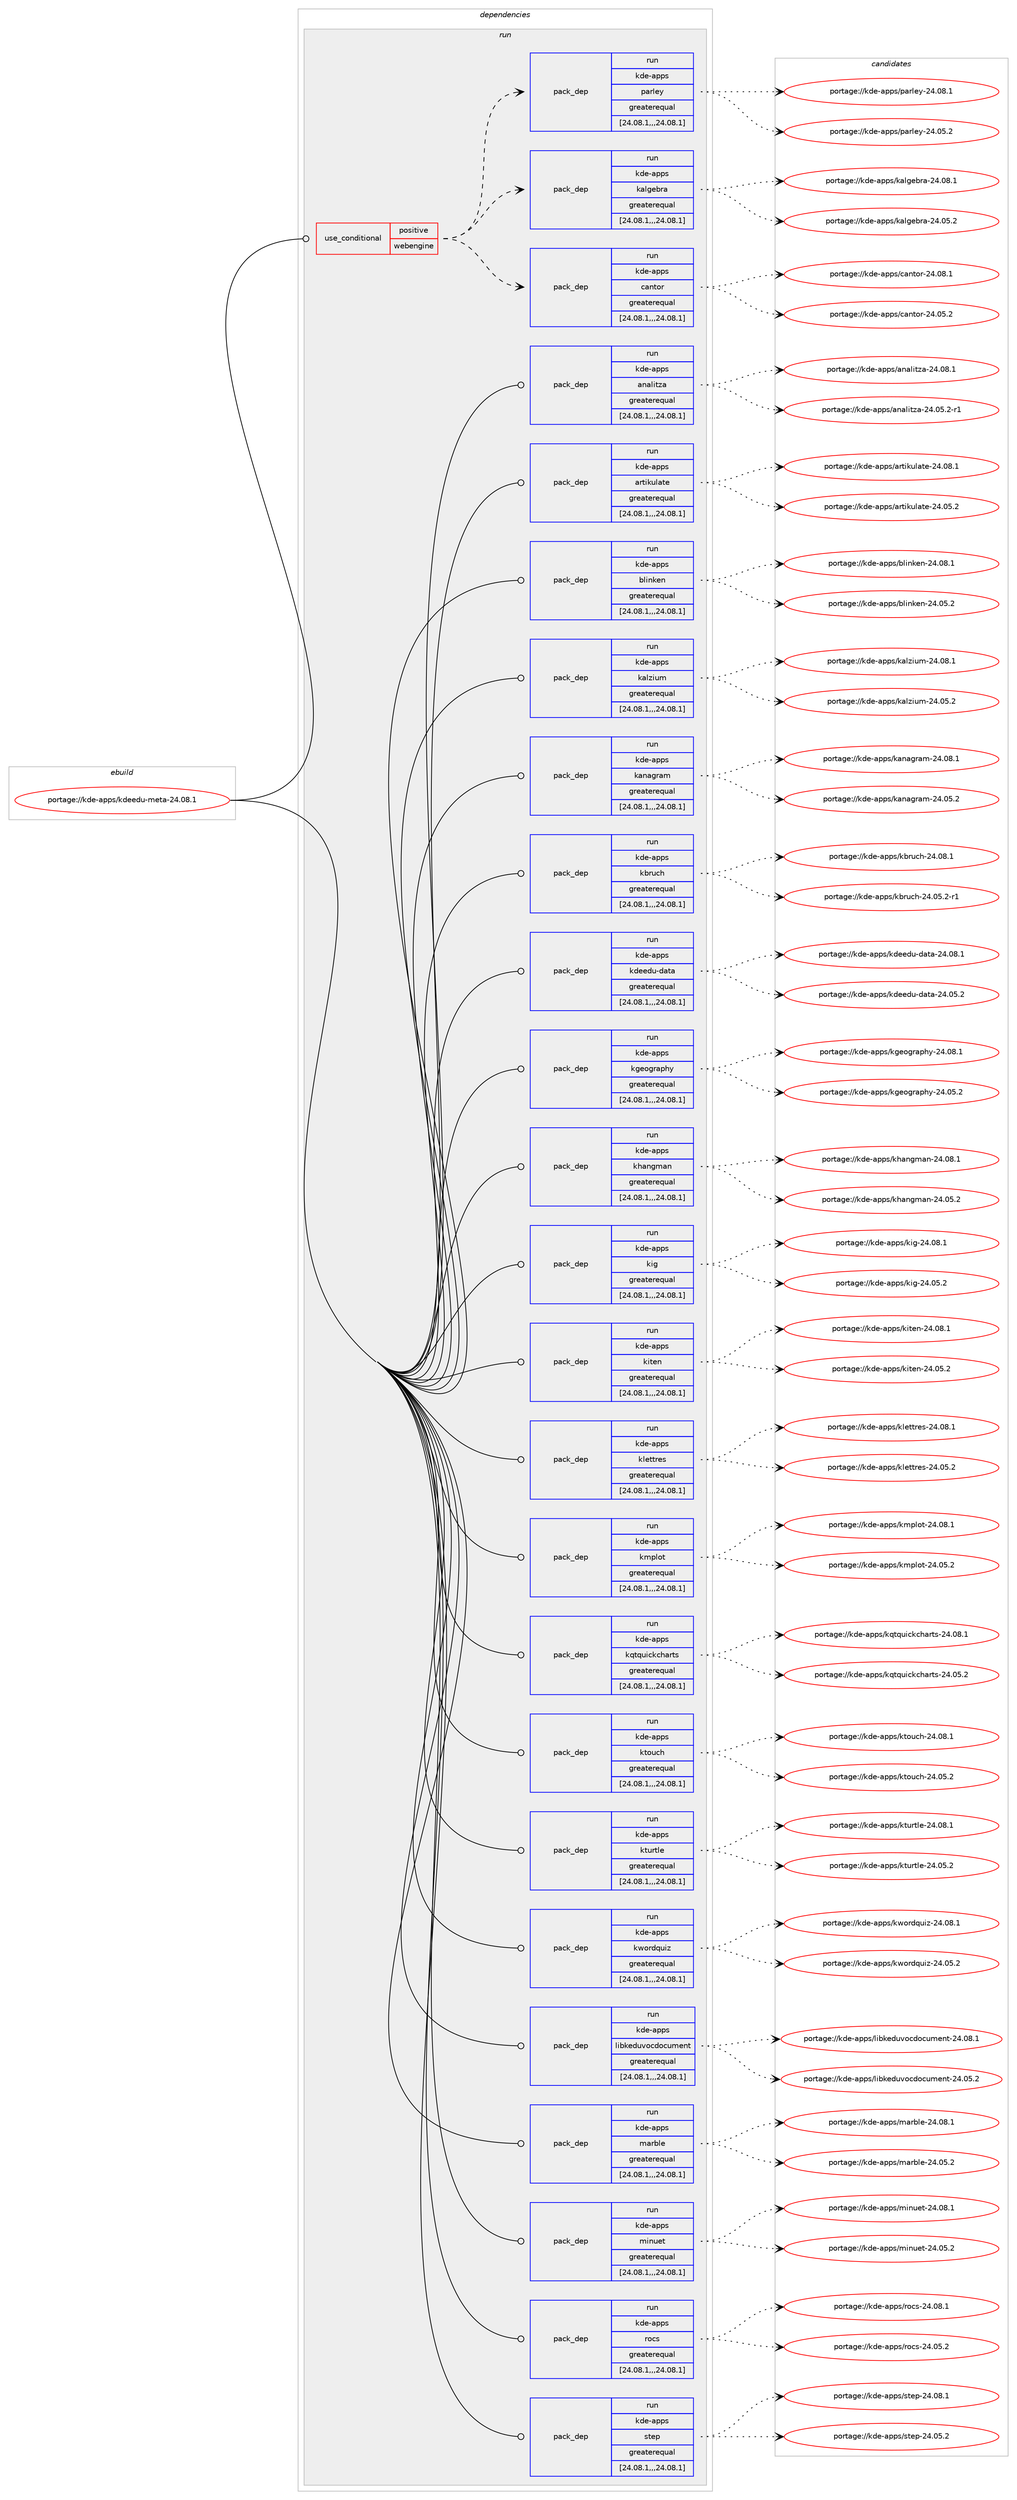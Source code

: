 digraph prolog {

# *************
# Graph options
# *************

newrank=true;
concentrate=true;
compound=true;
graph [rankdir=LR,fontname=Helvetica,fontsize=10,ranksep=1.5];#, ranksep=2.5, nodesep=0.2];
edge  [arrowhead=vee];
node  [fontname=Helvetica,fontsize=10];

# **********
# The ebuild
# **********

subgraph cluster_leftcol {
color=gray;
label=<<i>ebuild</i>>;
id [label="portage://kde-apps/kdeedu-meta-24.08.1", color=red, width=4, href="../kde-apps/kdeedu-meta-24.08.1.svg"];
}

# ****************
# The dependencies
# ****************

subgraph cluster_midcol {
color=gray;
label=<<i>dependencies</i>>;
subgraph cluster_compile {
fillcolor="#eeeeee";
style=filled;
label=<<i>compile</i>>;
}
subgraph cluster_compileandrun {
fillcolor="#eeeeee";
style=filled;
label=<<i>compile and run</i>>;
}
subgraph cluster_run {
fillcolor="#eeeeee";
style=filled;
label=<<i>run</i>>;
subgraph cond198706 {
dependency750499 [label=<<TABLE BORDER="0" CELLBORDER="1" CELLSPACING="0" CELLPADDING="4"><TR><TD ROWSPAN="3" CELLPADDING="10">use_conditional</TD></TR><TR><TD>positive</TD></TR><TR><TD>webengine</TD></TR></TABLE>>, shape=none, color=red];
subgraph pack546432 {
dependency750500 [label=<<TABLE BORDER="0" CELLBORDER="1" CELLSPACING="0" CELLPADDING="4" WIDTH="220"><TR><TD ROWSPAN="6" CELLPADDING="30">pack_dep</TD></TR><TR><TD WIDTH="110">run</TD></TR><TR><TD>kde-apps</TD></TR><TR><TD>cantor</TD></TR><TR><TD>greaterequal</TD></TR><TR><TD>[24.08.1,,,24.08.1]</TD></TR></TABLE>>, shape=none, color=blue];
}
dependency750499:e -> dependency750500:w [weight=20,style="dashed",arrowhead="vee"];
subgraph pack546433 {
dependency750501 [label=<<TABLE BORDER="0" CELLBORDER="1" CELLSPACING="0" CELLPADDING="4" WIDTH="220"><TR><TD ROWSPAN="6" CELLPADDING="30">pack_dep</TD></TR><TR><TD WIDTH="110">run</TD></TR><TR><TD>kde-apps</TD></TR><TR><TD>kalgebra</TD></TR><TR><TD>greaterequal</TD></TR><TR><TD>[24.08.1,,,24.08.1]</TD></TR></TABLE>>, shape=none, color=blue];
}
dependency750499:e -> dependency750501:w [weight=20,style="dashed",arrowhead="vee"];
subgraph pack546434 {
dependency750502 [label=<<TABLE BORDER="0" CELLBORDER="1" CELLSPACING="0" CELLPADDING="4" WIDTH="220"><TR><TD ROWSPAN="6" CELLPADDING="30">pack_dep</TD></TR><TR><TD WIDTH="110">run</TD></TR><TR><TD>kde-apps</TD></TR><TR><TD>parley</TD></TR><TR><TD>greaterequal</TD></TR><TR><TD>[24.08.1,,,24.08.1]</TD></TR></TABLE>>, shape=none, color=blue];
}
dependency750499:e -> dependency750502:w [weight=20,style="dashed",arrowhead="vee"];
}
id:e -> dependency750499:w [weight=20,style="solid",arrowhead="odot"];
subgraph pack546435 {
dependency750503 [label=<<TABLE BORDER="0" CELLBORDER="1" CELLSPACING="0" CELLPADDING="4" WIDTH="220"><TR><TD ROWSPAN="6" CELLPADDING="30">pack_dep</TD></TR><TR><TD WIDTH="110">run</TD></TR><TR><TD>kde-apps</TD></TR><TR><TD>analitza</TD></TR><TR><TD>greaterequal</TD></TR><TR><TD>[24.08.1,,,24.08.1]</TD></TR></TABLE>>, shape=none, color=blue];
}
id:e -> dependency750503:w [weight=20,style="solid",arrowhead="odot"];
subgraph pack546436 {
dependency750504 [label=<<TABLE BORDER="0" CELLBORDER="1" CELLSPACING="0" CELLPADDING="4" WIDTH="220"><TR><TD ROWSPAN="6" CELLPADDING="30">pack_dep</TD></TR><TR><TD WIDTH="110">run</TD></TR><TR><TD>kde-apps</TD></TR><TR><TD>artikulate</TD></TR><TR><TD>greaterequal</TD></TR><TR><TD>[24.08.1,,,24.08.1]</TD></TR></TABLE>>, shape=none, color=blue];
}
id:e -> dependency750504:w [weight=20,style="solid",arrowhead="odot"];
subgraph pack546437 {
dependency750505 [label=<<TABLE BORDER="0" CELLBORDER="1" CELLSPACING="0" CELLPADDING="4" WIDTH="220"><TR><TD ROWSPAN="6" CELLPADDING="30">pack_dep</TD></TR><TR><TD WIDTH="110">run</TD></TR><TR><TD>kde-apps</TD></TR><TR><TD>blinken</TD></TR><TR><TD>greaterequal</TD></TR><TR><TD>[24.08.1,,,24.08.1]</TD></TR></TABLE>>, shape=none, color=blue];
}
id:e -> dependency750505:w [weight=20,style="solid",arrowhead="odot"];
subgraph pack546438 {
dependency750506 [label=<<TABLE BORDER="0" CELLBORDER="1" CELLSPACING="0" CELLPADDING="4" WIDTH="220"><TR><TD ROWSPAN="6" CELLPADDING="30">pack_dep</TD></TR><TR><TD WIDTH="110">run</TD></TR><TR><TD>kde-apps</TD></TR><TR><TD>kalzium</TD></TR><TR><TD>greaterequal</TD></TR><TR><TD>[24.08.1,,,24.08.1]</TD></TR></TABLE>>, shape=none, color=blue];
}
id:e -> dependency750506:w [weight=20,style="solid",arrowhead="odot"];
subgraph pack546439 {
dependency750507 [label=<<TABLE BORDER="0" CELLBORDER="1" CELLSPACING="0" CELLPADDING="4" WIDTH="220"><TR><TD ROWSPAN="6" CELLPADDING="30">pack_dep</TD></TR><TR><TD WIDTH="110">run</TD></TR><TR><TD>kde-apps</TD></TR><TR><TD>kanagram</TD></TR><TR><TD>greaterequal</TD></TR><TR><TD>[24.08.1,,,24.08.1]</TD></TR></TABLE>>, shape=none, color=blue];
}
id:e -> dependency750507:w [weight=20,style="solid",arrowhead="odot"];
subgraph pack546440 {
dependency750508 [label=<<TABLE BORDER="0" CELLBORDER="1" CELLSPACING="0" CELLPADDING="4" WIDTH="220"><TR><TD ROWSPAN="6" CELLPADDING="30">pack_dep</TD></TR><TR><TD WIDTH="110">run</TD></TR><TR><TD>kde-apps</TD></TR><TR><TD>kbruch</TD></TR><TR><TD>greaterequal</TD></TR><TR><TD>[24.08.1,,,24.08.1]</TD></TR></TABLE>>, shape=none, color=blue];
}
id:e -> dependency750508:w [weight=20,style="solid",arrowhead="odot"];
subgraph pack546441 {
dependency750509 [label=<<TABLE BORDER="0" CELLBORDER="1" CELLSPACING="0" CELLPADDING="4" WIDTH="220"><TR><TD ROWSPAN="6" CELLPADDING="30">pack_dep</TD></TR><TR><TD WIDTH="110">run</TD></TR><TR><TD>kde-apps</TD></TR><TR><TD>kdeedu-data</TD></TR><TR><TD>greaterequal</TD></TR><TR><TD>[24.08.1,,,24.08.1]</TD></TR></TABLE>>, shape=none, color=blue];
}
id:e -> dependency750509:w [weight=20,style="solid",arrowhead="odot"];
subgraph pack546442 {
dependency750510 [label=<<TABLE BORDER="0" CELLBORDER="1" CELLSPACING="0" CELLPADDING="4" WIDTH="220"><TR><TD ROWSPAN="6" CELLPADDING="30">pack_dep</TD></TR><TR><TD WIDTH="110">run</TD></TR><TR><TD>kde-apps</TD></TR><TR><TD>kgeography</TD></TR><TR><TD>greaterequal</TD></TR><TR><TD>[24.08.1,,,24.08.1]</TD></TR></TABLE>>, shape=none, color=blue];
}
id:e -> dependency750510:w [weight=20,style="solid",arrowhead="odot"];
subgraph pack546443 {
dependency750511 [label=<<TABLE BORDER="0" CELLBORDER="1" CELLSPACING="0" CELLPADDING="4" WIDTH="220"><TR><TD ROWSPAN="6" CELLPADDING="30">pack_dep</TD></TR><TR><TD WIDTH="110">run</TD></TR><TR><TD>kde-apps</TD></TR><TR><TD>khangman</TD></TR><TR><TD>greaterequal</TD></TR><TR><TD>[24.08.1,,,24.08.1]</TD></TR></TABLE>>, shape=none, color=blue];
}
id:e -> dependency750511:w [weight=20,style="solid",arrowhead="odot"];
subgraph pack546444 {
dependency750512 [label=<<TABLE BORDER="0" CELLBORDER="1" CELLSPACING="0" CELLPADDING="4" WIDTH="220"><TR><TD ROWSPAN="6" CELLPADDING="30">pack_dep</TD></TR><TR><TD WIDTH="110">run</TD></TR><TR><TD>kde-apps</TD></TR><TR><TD>kig</TD></TR><TR><TD>greaterequal</TD></TR><TR><TD>[24.08.1,,,24.08.1]</TD></TR></TABLE>>, shape=none, color=blue];
}
id:e -> dependency750512:w [weight=20,style="solid",arrowhead="odot"];
subgraph pack546445 {
dependency750513 [label=<<TABLE BORDER="0" CELLBORDER="1" CELLSPACING="0" CELLPADDING="4" WIDTH="220"><TR><TD ROWSPAN="6" CELLPADDING="30">pack_dep</TD></TR><TR><TD WIDTH="110">run</TD></TR><TR><TD>kde-apps</TD></TR><TR><TD>kiten</TD></TR><TR><TD>greaterequal</TD></TR><TR><TD>[24.08.1,,,24.08.1]</TD></TR></TABLE>>, shape=none, color=blue];
}
id:e -> dependency750513:w [weight=20,style="solid",arrowhead="odot"];
subgraph pack546446 {
dependency750514 [label=<<TABLE BORDER="0" CELLBORDER="1" CELLSPACING="0" CELLPADDING="4" WIDTH="220"><TR><TD ROWSPAN="6" CELLPADDING="30">pack_dep</TD></TR><TR><TD WIDTH="110">run</TD></TR><TR><TD>kde-apps</TD></TR><TR><TD>klettres</TD></TR><TR><TD>greaterequal</TD></TR><TR><TD>[24.08.1,,,24.08.1]</TD></TR></TABLE>>, shape=none, color=blue];
}
id:e -> dependency750514:w [weight=20,style="solid",arrowhead="odot"];
subgraph pack546447 {
dependency750515 [label=<<TABLE BORDER="0" CELLBORDER="1" CELLSPACING="0" CELLPADDING="4" WIDTH="220"><TR><TD ROWSPAN="6" CELLPADDING="30">pack_dep</TD></TR><TR><TD WIDTH="110">run</TD></TR><TR><TD>kde-apps</TD></TR><TR><TD>kmplot</TD></TR><TR><TD>greaterequal</TD></TR><TR><TD>[24.08.1,,,24.08.1]</TD></TR></TABLE>>, shape=none, color=blue];
}
id:e -> dependency750515:w [weight=20,style="solid",arrowhead="odot"];
subgraph pack546448 {
dependency750516 [label=<<TABLE BORDER="0" CELLBORDER="1" CELLSPACING="0" CELLPADDING="4" WIDTH="220"><TR><TD ROWSPAN="6" CELLPADDING="30">pack_dep</TD></TR><TR><TD WIDTH="110">run</TD></TR><TR><TD>kde-apps</TD></TR><TR><TD>kqtquickcharts</TD></TR><TR><TD>greaterequal</TD></TR><TR><TD>[24.08.1,,,24.08.1]</TD></TR></TABLE>>, shape=none, color=blue];
}
id:e -> dependency750516:w [weight=20,style="solid",arrowhead="odot"];
subgraph pack546449 {
dependency750517 [label=<<TABLE BORDER="0" CELLBORDER="1" CELLSPACING="0" CELLPADDING="4" WIDTH="220"><TR><TD ROWSPAN="6" CELLPADDING="30">pack_dep</TD></TR><TR><TD WIDTH="110">run</TD></TR><TR><TD>kde-apps</TD></TR><TR><TD>ktouch</TD></TR><TR><TD>greaterequal</TD></TR><TR><TD>[24.08.1,,,24.08.1]</TD></TR></TABLE>>, shape=none, color=blue];
}
id:e -> dependency750517:w [weight=20,style="solid",arrowhead="odot"];
subgraph pack546450 {
dependency750518 [label=<<TABLE BORDER="0" CELLBORDER="1" CELLSPACING="0" CELLPADDING="4" WIDTH="220"><TR><TD ROWSPAN="6" CELLPADDING="30">pack_dep</TD></TR><TR><TD WIDTH="110">run</TD></TR><TR><TD>kde-apps</TD></TR><TR><TD>kturtle</TD></TR><TR><TD>greaterequal</TD></TR><TR><TD>[24.08.1,,,24.08.1]</TD></TR></TABLE>>, shape=none, color=blue];
}
id:e -> dependency750518:w [weight=20,style="solid",arrowhead="odot"];
subgraph pack546451 {
dependency750519 [label=<<TABLE BORDER="0" CELLBORDER="1" CELLSPACING="0" CELLPADDING="4" WIDTH="220"><TR><TD ROWSPAN="6" CELLPADDING="30">pack_dep</TD></TR><TR><TD WIDTH="110">run</TD></TR><TR><TD>kde-apps</TD></TR><TR><TD>kwordquiz</TD></TR><TR><TD>greaterequal</TD></TR><TR><TD>[24.08.1,,,24.08.1]</TD></TR></TABLE>>, shape=none, color=blue];
}
id:e -> dependency750519:w [weight=20,style="solid",arrowhead="odot"];
subgraph pack546452 {
dependency750520 [label=<<TABLE BORDER="0" CELLBORDER="1" CELLSPACING="0" CELLPADDING="4" WIDTH="220"><TR><TD ROWSPAN="6" CELLPADDING="30">pack_dep</TD></TR><TR><TD WIDTH="110">run</TD></TR><TR><TD>kde-apps</TD></TR><TR><TD>libkeduvocdocument</TD></TR><TR><TD>greaterequal</TD></TR><TR><TD>[24.08.1,,,24.08.1]</TD></TR></TABLE>>, shape=none, color=blue];
}
id:e -> dependency750520:w [weight=20,style="solid",arrowhead="odot"];
subgraph pack546453 {
dependency750521 [label=<<TABLE BORDER="0" CELLBORDER="1" CELLSPACING="0" CELLPADDING="4" WIDTH="220"><TR><TD ROWSPAN="6" CELLPADDING="30">pack_dep</TD></TR><TR><TD WIDTH="110">run</TD></TR><TR><TD>kde-apps</TD></TR><TR><TD>marble</TD></TR><TR><TD>greaterequal</TD></TR><TR><TD>[24.08.1,,,24.08.1]</TD></TR></TABLE>>, shape=none, color=blue];
}
id:e -> dependency750521:w [weight=20,style="solid",arrowhead="odot"];
subgraph pack546454 {
dependency750522 [label=<<TABLE BORDER="0" CELLBORDER="1" CELLSPACING="0" CELLPADDING="4" WIDTH="220"><TR><TD ROWSPAN="6" CELLPADDING="30">pack_dep</TD></TR><TR><TD WIDTH="110">run</TD></TR><TR><TD>kde-apps</TD></TR><TR><TD>minuet</TD></TR><TR><TD>greaterequal</TD></TR><TR><TD>[24.08.1,,,24.08.1]</TD></TR></TABLE>>, shape=none, color=blue];
}
id:e -> dependency750522:w [weight=20,style="solid",arrowhead="odot"];
subgraph pack546455 {
dependency750523 [label=<<TABLE BORDER="0" CELLBORDER="1" CELLSPACING="0" CELLPADDING="4" WIDTH="220"><TR><TD ROWSPAN="6" CELLPADDING="30">pack_dep</TD></TR><TR><TD WIDTH="110">run</TD></TR><TR><TD>kde-apps</TD></TR><TR><TD>rocs</TD></TR><TR><TD>greaterequal</TD></TR><TR><TD>[24.08.1,,,24.08.1]</TD></TR></TABLE>>, shape=none, color=blue];
}
id:e -> dependency750523:w [weight=20,style="solid",arrowhead="odot"];
subgraph pack546456 {
dependency750524 [label=<<TABLE BORDER="0" CELLBORDER="1" CELLSPACING="0" CELLPADDING="4" WIDTH="220"><TR><TD ROWSPAN="6" CELLPADDING="30">pack_dep</TD></TR><TR><TD WIDTH="110">run</TD></TR><TR><TD>kde-apps</TD></TR><TR><TD>step</TD></TR><TR><TD>greaterequal</TD></TR><TR><TD>[24.08.1,,,24.08.1]</TD></TR></TABLE>>, shape=none, color=blue];
}
id:e -> dependency750524:w [weight=20,style="solid",arrowhead="odot"];
}
}

# **************
# The candidates
# **************

subgraph cluster_choices {
rank=same;
color=gray;
label=<<i>candidates</i>>;

subgraph choice546432 {
color=black;
nodesep=1;
choice10710010145971121121154799971101161111144550524648564649 [label="portage://kde-apps/cantor-24.08.1", color=red, width=4,href="../kde-apps/cantor-24.08.1.svg"];
choice10710010145971121121154799971101161111144550524648534650 [label="portage://kde-apps/cantor-24.05.2", color=red, width=4,href="../kde-apps/cantor-24.05.2.svg"];
dependency750500:e -> choice10710010145971121121154799971101161111144550524648564649:w [style=dotted,weight="100"];
dependency750500:e -> choice10710010145971121121154799971101161111144550524648534650:w [style=dotted,weight="100"];
}
subgraph choice546433 {
color=black;
nodesep=1;
choice1071001014597112112115471079710810310198114974550524648564649 [label="portage://kde-apps/kalgebra-24.08.1", color=red, width=4,href="../kde-apps/kalgebra-24.08.1.svg"];
choice1071001014597112112115471079710810310198114974550524648534650 [label="portage://kde-apps/kalgebra-24.05.2", color=red, width=4,href="../kde-apps/kalgebra-24.05.2.svg"];
dependency750501:e -> choice1071001014597112112115471079710810310198114974550524648564649:w [style=dotted,weight="100"];
dependency750501:e -> choice1071001014597112112115471079710810310198114974550524648534650:w [style=dotted,weight="100"];
}
subgraph choice546434 {
color=black;
nodesep=1;
choice107100101459711211211547112971141081011214550524648564649 [label="portage://kde-apps/parley-24.08.1", color=red, width=4,href="../kde-apps/parley-24.08.1.svg"];
choice107100101459711211211547112971141081011214550524648534650 [label="portage://kde-apps/parley-24.05.2", color=red, width=4,href="../kde-apps/parley-24.05.2.svg"];
dependency750502:e -> choice107100101459711211211547112971141081011214550524648564649:w [style=dotted,weight="100"];
dependency750502:e -> choice107100101459711211211547112971141081011214550524648534650:w [style=dotted,weight="100"];
}
subgraph choice546435 {
color=black;
nodesep=1;
choice1071001014597112112115479711097108105116122974550524648564649 [label="portage://kde-apps/analitza-24.08.1", color=red, width=4,href="../kde-apps/analitza-24.08.1.svg"];
choice10710010145971121121154797110971081051161229745505246485346504511449 [label="portage://kde-apps/analitza-24.05.2-r1", color=red, width=4,href="../kde-apps/analitza-24.05.2-r1.svg"];
dependency750503:e -> choice1071001014597112112115479711097108105116122974550524648564649:w [style=dotted,weight="100"];
dependency750503:e -> choice10710010145971121121154797110971081051161229745505246485346504511449:w [style=dotted,weight="100"];
}
subgraph choice546436 {
color=black;
nodesep=1;
choice10710010145971121121154797114116105107117108971161014550524648564649 [label="portage://kde-apps/artikulate-24.08.1", color=red, width=4,href="../kde-apps/artikulate-24.08.1.svg"];
choice10710010145971121121154797114116105107117108971161014550524648534650 [label="portage://kde-apps/artikulate-24.05.2", color=red, width=4,href="../kde-apps/artikulate-24.05.2.svg"];
dependency750504:e -> choice10710010145971121121154797114116105107117108971161014550524648564649:w [style=dotted,weight="100"];
dependency750504:e -> choice10710010145971121121154797114116105107117108971161014550524648534650:w [style=dotted,weight="100"];
}
subgraph choice546437 {
color=black;
nodesep=1;
choice107100101459711211211547981081051101071011104550524648564649 [label="portage://kde-apps/blinken-24.08.1", color=red, width=4,href="../kde-apps/blinken-24.08.1.svg"];
choice107100101459711211211547981081051101071011104550524648534650 [label="portage://kde-apps/blinken-24.05.2", color=red, width=4,href="../kde-apps/blinken-24.05.2.svg"];
dependency750505:e -> choice107100101459711211211547981081051101071011104550524648564649:w [style=dotted,weight="100"];
dependency750505:e -> choice107100101459711211211547981081051101071011104550524648534650:w [style=dotted,weight="100"];
}
subgraph choice546438 {
color=black;
nodesep=1;
choice107100101459711211211547107971081221051171094550524648564649 [label="portage://kde-apps/kalzium-24.08.1", color=red, width=4,href="../kde-apps/kalzium-24.08.1.svg"];
choice107100101459711211211547107971081221051171094550524648534650 [label="portage://kde-apps/kalzium-24.05.2", color=red, width=4,href="../kde-apps/kalzium-24.05.2.svg"];
dependency750506:e -> choice107100101459711211211547107971081221051171094550524648564649:w [style=dotted,weight="100"];
dependency750506:e -> choice107100101459711211211547107971081221051171094550524648534650:w [style=dotted,weight="100"];
}
subgraph choice546439 {
color=black;
nodesep=1;
choice1071001014597112112115471079711097103114971094550524648564649 [label="portage://kde-apps/kanagram-24.08.1", color=red, width=4,href="../kde-apps/kanagram-24.08.1.svg"];
choice1071001014597112112115471079711097103114971094550524648534650 [label="portage://kde-apps/kanagram-24.05.2", color=red, width=4,href="../kde-apps/kanagram-24.05.2.svg"];
dependency750507:e -> choice1071001014597112112115471079711097103114971094550524648564649:w [style=dotted,weight="100"];
dependency750507:e -> choice1071001014597112112115471079711097103114971094550524648534650:w [style=dotted,weight="100"];
}
subgraph choice546440 {
color=black;
nodesep=1;
choice10710010145971121121154710798114117991044550524648564649 [label="portage://kde-apps/kbruch-24.08.1", color=red, width=4,href="../kde-apps/kbruch-24.08.1.svg"];
choice107100101459711211211547107981141179910445505246485346504511449 [label="portage://kde-apps/kbruch-24.05.2-r1", color=red, width=4,href="../kde-apps/kbruch-24.05.2-r1.svg"];
dependency750508:e -> choice10710010145971121121154710798114117991044550524648564649:w [style=dotted,weight="100"];
dependency750508:e -> choice107100101459711211211547107981141179910445505246485346504511449:w [style=dotted,weight="100"];
}
subgraph choice546441 {
color=black;
nodesep=1;
choice1071001014597112112115471071001011011001174510097116974550524648564649 [label="portage://kde-apps/kdeedu-data-24.08.1", color=red, width=4,href="../kde-apps/kdeedu-data-24.08.1.svg"];
choice1071001014597112112115471071001011011001174510097116974550524648534650 [label="portage://kde-apps/kdeedu-data-24.05.2", color=red, width=4,href="../kde-apps/kdeedu-data-24.05.2.svg"];
dependency750509:e -> choice1071001014597112112115471071001011011001174510097116974550524648564649:w [style=dotted,weight="100"];
dependency750509:e -> choice1071001014597112112115471071001011011001174510097116974550524648534650:w [style=dotted,weight="100"];
}
subgraph choice546442 {
color=black;
nodesep=1;
choice107100101459711211211547107103101111103114971121041214550524648564649 [label="portage://kde-apps/kgeography-24.08.1", color=red, width=4,href="../kde-apps/kgeography-24.08.1.svg"];
choice107100101459711211211547107103101111103114971121041214550524648534650 [label="portage://kde-apps/kgeography-24.05.2", color=red, width=4,href="../kde-apps/kgeography-24.05.2.svg"];
dependency750510:e -> choice107100101459711211211547107103101111103114971121041214550524648564649:w [style=dotted,weight="100"];
dependency750510:e -> choice107100101459711211211547107103101111103114971121041214550524648534650:w [style=dotted,weight="100"];
}
subgraph choice546443 {
color=black;
nodesep=1;
choice10710010145971121121154710710497110103109971104550524648564649 [label="portage://kde-apps/khangman-24.08.1", color=red, width=4,href="../kde-apps/khangman-24.08.1.svg"];
choice10710010145971121121154710710497110103109971104550524648534650 [label="portage://kde-apps/khangman-24.05.2", color=red, width=4,href="../kde-apps/khangman-24.05.2.svg"];
dependency750511:e -> choice10710010145971121121154710710497110103109971104550524648564649:w [style=dotted,weight="100"];
dependency750511:e -> choice10710010145971121121154710710497110103109971104550524648534650:w [style=dotted,weight="100"];
}
subgraph choice546444 {
color=black;
nodesep=1;
choice1071001014597112112115471071051034550524648564649 [label="portage://kde-apps/kig-24.08.1", color=red, width=4,href="../kde-apps/kig-24.08.1.svg"];
choice1071001014597112112115471071051034550524648534650 [label="portage://kde-apps/kig-24.05.2", color=red, width=4,href="../kde-apps/kig-24.05.2.svg"];
dependency750512:e -> choice1071001014597112112115471071051034550524648564649:w [style=dotted,weight="100"];
dependency750512:e -> choice1071001014597112112115471071051034550524648534650:w [style=dotted,weight="100"];
}
subgraph choice546445 {
color=black;
nodesep=1;
choice1071001014597112112115471071051161011104550524648564649 [label="portage://kde-apps/kiten-24.08.1", color=red, width=4,href="../kde-apps/kiten-24.08.1.svg"];
choice1071001014597112112115471071051161011104550524648534650 [label="portage://kde-apps/kiten-24.05.2", color=red, width=4,href="../kde-apps/kiten-24.05.2.svg"];
dependency750513:e -> choice1071001014597112112115471071051161011104550524648564649:w [style=dotted,weight="100"];
dependency750513:e -> choice1071001014597112112115471071051161011104550524648534650:w [style=dotted,weight="100"];
}
subgraph choice546446 {
color=black;
nodesep=1;
choice1071001014597112112115471071081011161161141011154550524648564649 [label="portage://kde-apps/klettres-24.08.1", color=red, width=4,href="../kde-apps/klettres-24.08.1.svg"];
choice1071001014597112112115471071081011161161141011154550524648534650 [label="portage://kde-apps/klettres-24.05.2", color=red, width=4,href="../kde-apps/klettres-24.05.2.svg"];
dependency750514:e -> choice1071001014597112112115471071081011161161141011154550524648564649:w [style=dotted,weight="100"];
dependency750514:e -> choice1071001014597112112115471071081011161161141011154550524648534650:w [style=dotted,weight="100"];
}
subgraph choice546447 {
color=black;
nodesep=1;
choice1071001014597112112115471071091121081111164550524648564649 [label="portage://kde-apps/kmplot-24.08.1", color=red, width=4,href="../kde-apps/kmplot-24.08.1.svg"];
choice1071001014597112112115471071091121081111164550524648534650 [label="portage://kde-apps/kmplot-24.05.2", color=red, width=4,href="../kde-apps/kmplot-24.05.2.svg"];
dependency750515:e -> choice1071001014597112112115471071091121081111164550524648564649:w [style=dotted,weight="100"];
dependency750515:e -> choice1071001014597112112115471071091121081111164550524648534650:w [style=dotted,weight="100"];
}
subgraph choice546448 {
color=black;
nodesep=1;
choice1071001014597112112115471071131161131171059910799104971141161154550524648564649 [label="portage://kde-apps/kqtquickcharts-24.08.1", color=red, width=4,href="../kde-apps/kqtquickcharts-24.08.1.svg"];
choice1071001014597112112115471071131161131171059910799104971141161154550524648534650 [label="portage://kde-apps/kqtquickcharts-24.05.2", color=red, width=4,href="../kde-apps/kqtquickcharts-24.05.2.svg"];
dependency750516:e -> choice1071001014597112112115471071131161131171059910799104971141161154550524648564649:w [style=dotted,weight="100"];
dependency750516:e -> choice1071001014597112112115471071131161131171059910799104971141161154550524648534650:w [style=dotted,weight="100"];
}
subgraph choice546449 {
color=black;
nodesep=1;
choice107100101459711211211547107116111117991044550524648564649 [label="portage://kde-apps/ktouch-24.08.1", color=red, width=4,href="../kde-apps/ktouch-24.08.1.svg"];
choice107100101459711211211547107116111117991044550524648534650 [label="portage://kde-apps/ktouch-24.05.2", color=red, width=4,href="../kde-apps/ktouch-24.05.2.svg"];
dependency750517:e -> choice107100101459711211211547107116111117991044550524648564649:w [style=dotted,weight="100"];
dependency750517:e -> choice107100101459711211211547107116111117991044550524648534650:w [style=dotted,weight="100"];
}
subgraph choice546450 {
color=black;
nodesep=1;
choice1071001014597112112115471071161171141161081014550524648564649 [label="portage://kde-apps/kturtle-24.08.1", color=red, width=4,href="../kde-apps/kturtle-24.08.1.svg"];
choice1071001014597112112115471071161171141161081014550524648534650 [label="portage://kde-apps/kturtle-24.05.2", color=red, width=4,href="../kde-apps/kturtle-24.05.2.svg"];
dependency750518:e -> choice1071001014597112112115471071161171141161081014550524648564649:w [style=dotted,weight="100"];
dependency750518:e -> choice1071001014597112112115471071161171141161081014550524648534650:w [style=dotted,weight="100"];
}
subgraph choice546451 {
color=black;
nodesep=1;
choice1071001014597112112115471071191111141001131171051224550524648564649 [label="portage://kde-apps/kwordquiz-24.08.1", color=red, width=4,href="../kde-apps/kwordquiz-24.08.1.svg"];
choice1071001014597112112115471071191111141001131171051224550524648534650 [label="portage://kde-apps/kwordquiz-24.05.2", color=red, width=4,href="../kde-apps/kwordquiz-24.05.2.svg"];
dependency750519:e -> choice1071001014597112112115471071191111141001131171051224550524648564649:w [style=dotted,weight="100"];
dependency750519:e -> choice1071001014597112112115471071191111141001131171051224550524648534650:w [style=dotted,weight="100"];
}
subgraph choice546452 {
color=black;
nodesep=1;
choice1071001014597112112115471081059810710110011711811199100111991171091011101164550524648564649 [label="portage://kde-apps/libkeduvocdocument-24.08.1", color=red, width=4,href="../kde-apps/libkeduvocdocument-24.08.1.svg"];
choice1071001014597112112115471081059810710110011711811199100111991171091011101164550524648534650 [label="portage://kde-apps/libkeduvocdocument-24.05.2", color=red, width=4,href="../kde-apps/libkeduvocdocument-24.05.2.svg"];
dependency750520:e -> choice1071001014597112112115471081059810710110011711811199100111991171091011101164550524648564649:w [style=dotted,weight="100"];
dependency750520:e -> choice1071001014597112112115471081059810710110011711811199100111991171091011101164550524648534650:w [style=dotted,weight="100"];
}
subgraph choice546453 {
color=black;
nodesep=1;
choice10710010145971121121154710997114981081014550524648564649 [label="portage://kde-apps/marble-24.08.1", color=red, width=4,href="../kde-apps/marble-24.08.1.svg"];
choice10710010145971121121154710997114981081014550524648534650 [label="portage://kde-apps/marble-24.05.2", color=red, width=4,href="../kde-apps/marble-24.05.2.svg"];
dependency750521:e -> choice10710010145971121121154710997114981081014550524648564649:w [style=dotted,weight="100"];
dependency750521:e -> choice10710010145971121121154710997114981081014550524648534650:w [style=dotted,weight="100"];
}
subgraph choice546454 {
color=black;
nodesep=1;
choice1071001014597112112115471091051101171011164550524648564649 [label="portage://kde-apps/minuet-24.08.1", color=red, width=4,href="../kde-apps/minuet-24.08.1.svg"];
choice1071001014597112112115471091051101171011164550524648534650 [label="portage://kde-apps/minuet-24.05.2", color=red, width=4,href="../kde-apps/minuet-24.05.2.svg"];
dependency750522:e -> choice1071001014597112112115471091051101171011164550524648564649:w [style=dotted,weight="100"];
dependency750522:e -> choice1071001014597112112115471091051101171011164550524648534650:w [style=dotted,weight="100"];
}
subgraph choice546455 {
color=black;
nodesep=1;
choice107100101459711211211547114111991154550524648564649 [label="portage://kde-apps/rocs-24.08.1", color=red, width=4,href="../kde-apps/rocs-24.08.1.svg"];
choice107100101459711211211547114111991154550524648534650 [label="portage://kde-apps/rocs-24.05.2", color=red, width=4,href="../kde-apps/rocs-24.05.2.svg"];
dependency750523:e -> choice107100101459711211211547114111991154550524648564649:w [style=dotted,weight="100"];
dependency750523:e -> choice107100101459711211211547114111991154550524648534650:w [style=dotted,weight="100"];
}
subgraph choice546456 {
color=black;
nodesep=1;
choice1071001014597112112115471151161011124550524648564649 [label="portage://kde-apps/step-24.08.1", color=red, width=4,href="../kde-apps/step-24.08.1.svg"];
choice1071001014597112112115471151161011124550524648534650 [label="portage://kde-apps/step-24.05.2", color=red, width=4,href="../kde-apps/step-24.05.2.svg"];
dependency750524:e -> choice1071001014597112112115471151161011124550524648564649:w [style=dotted,weight="100"];
dependency750524:e -> choice1071001014597112112115471151161011124550524648534650:w [style=dotted,weight="100"];
}
}

}
